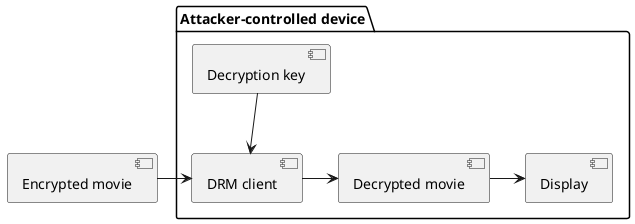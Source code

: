 @startuml

package "Attacker-controlled device" {
    [Decryption key] as key
    [Decrypted movie] as decrypted_movie
    [Display] as display
    [DRM client] as drm
}

[Encrypted movie] as encrypted_movie

encrypted_movie -> drm
key --> drm
drm -> decrypted_movie
decrypted_movie -> display

@enduml